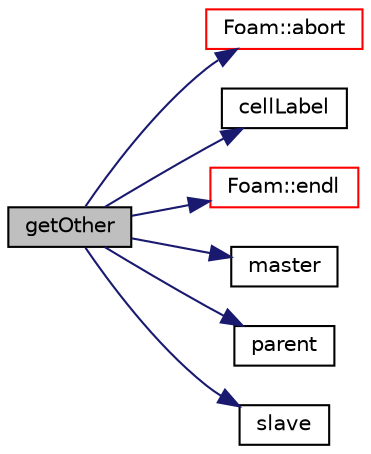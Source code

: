digraph "getOther"
{
  bgcolor="transparent";
  edge [fontname="Helvetica",fontsize="10",labelfontname="Helvetica",labelfontsize="10"];
  node [fontname="Helvetica",fontsize="10",shape=record];
  rankdir="LR";
  Node225 [label="getOther",height=0.2,width=0.4,color="black", fillcolor="grey75", style="filled", fontcolor="black"];
  Node225 -> Node226 [color="midnightblue",fontsize="10",style="solid",fontname="Helvetica"];
  Node226 [label="Foam::abort",height=0.2,width=0.4,color="red",URL="$a21851.html#a447107a607d03e417307c203fa5fb44b"];
  Node225 -> Node271 [color="midnightblue",fontsize="10",style="solid",fontname="Helvetica"];
  Node271 [label="cellLabel",height=0.2,width=0.4,color="black",URL="$a22273.html#aea68bb95ef7cfdc7468de174ed08b8f9"];
  Node225 -> Node233 [color="midnightblue",fontsize="10",style="solid",fontname="Helvetica"];
  Node233 [label="Foam::endl",height=0.2,width=0.4,color="red",URL="$a21851.html#a2db8fe02a0d3909e9351bb4275b23ce4",tooltip="Add newline and flush stream. "];
  Node225 -> Node272 [color="midnightblue",fontsize="10",style="solid",fontname="Helvetica"];
  Node272 [label="master",height=0.2,width=0.4,color="black",URL="$a22273.html#adf99d02ddc54029c5cebd866bc08707f"];
  Node225 -> Node273 [color="midnightblue",fontsize="10",style="solid",fontname="Helvetica"];
  Node273 [label="parent",height=0.2,width=0.4,color="black",URL="$a22273.html#a20b4a43bd8e8a11ce7273527d3e401a4"];
  Node225 -> Node274 [color="midnightblue",fontsize="10",style="solid",fontname="Helvetica"];
  Node274 [label="slave",height=0.2,width=0.4,color="black",URL="$a22273.html#a4679eec6c6326685c8d1479b8c15b3af"];
}
